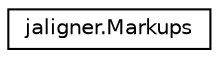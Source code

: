digraph "Graphical Class Hierarchy"
{
  edge [fontname="Helvetica",fontsize="10",labelfontname="Helvetica",labelfontsize="10"];
  node [fontname="Helvetica",fontsize="10",shape=record];
  rankdir="LR";
  Node1 [label="jaligner.Markups",height=0.2,width=0.4,color="black", fillcolor="white", style="filled",URL="$classjaligner_1_1_markups.html"];
}
